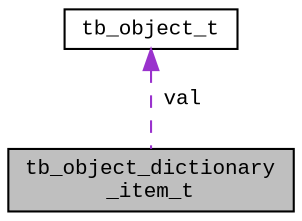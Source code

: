 digraph "tb_object_dictionary_item_t"
{
  edge [fontname="CourierNew",fontsize="10",labelfontname="CourierNew",labelfontsize="10"];
  node [fontname="CourierNew",fontsize="10",shape=record];
  Node1 [label="tb_object_dictionary\l_item_t",height=0.2,width=0.4,color="black", fillcolor="grey75", style="filled" fontcolor="black"];
  Node2 -> Node1 [dir="back",color="darkorchid3",fontsize="10",style="dashed",label=" val" ,fontname="CourierNew"];
  Node2 [label="tb_object_t",height=0.2,width=0.4,color="black", fillcolor="white", style="filled",URL="$d0/d67/structtb__object__t.html",tooltip="the object type "];
}

